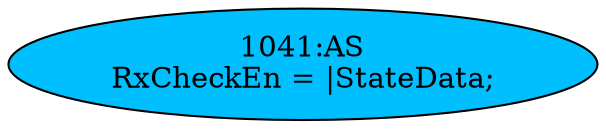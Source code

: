 strict digraph "" {
	node [label="\N"];
	"1041:AS"	 [ast="<pyverilog.vparser.ast.Assign object at 0x7fb43032c8d0>",
		def_var="['RxCheckEn']",
		fillcolor=deepskyblue,
		label="1041:AS
RxCheckEn = |StateData;",
		statements="[]",
		style=filled,
		typ=Assign,
		use_var="['StateData']"];
}
